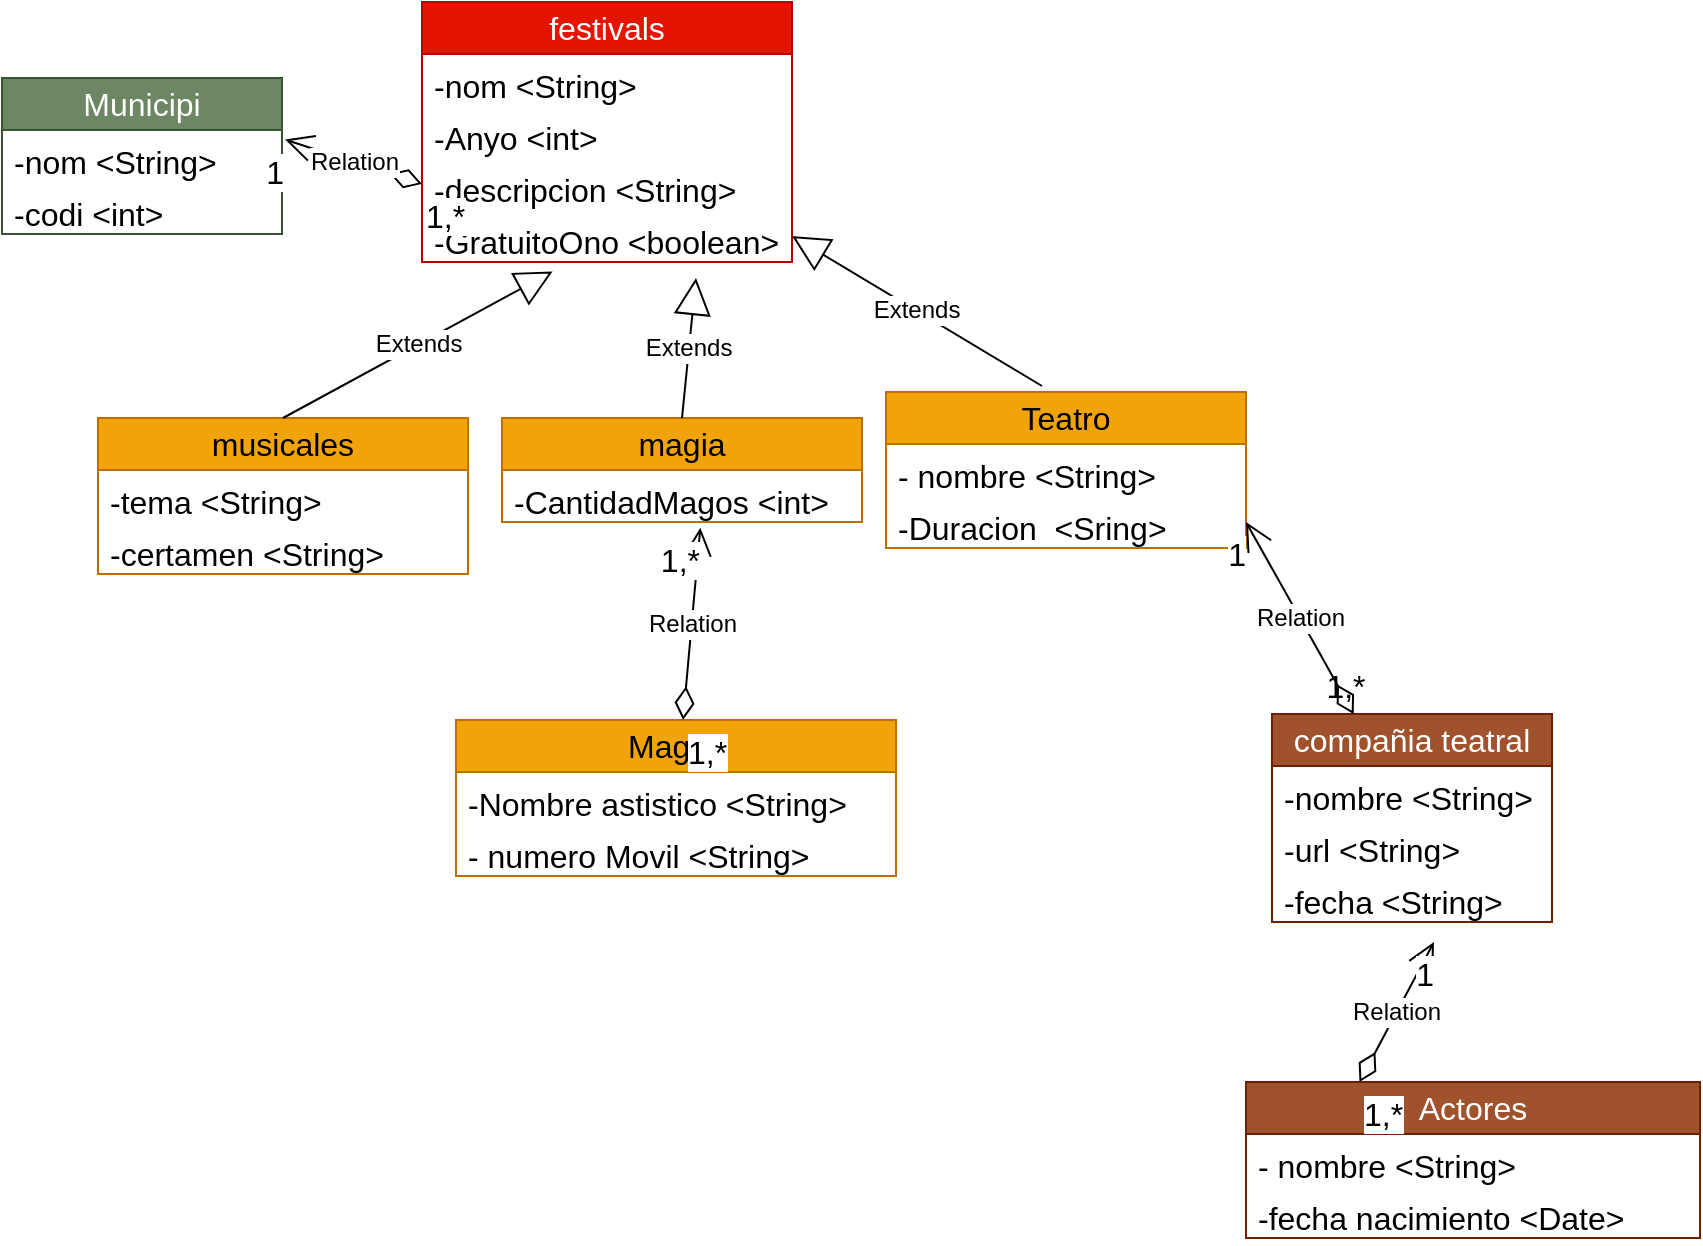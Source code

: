 <mxfile version="21.3.4" type="device">
  <diagram name="Página-1" id="iIOK9HpllSKhIcvAtd9d">
    <mxGraphModel dx="1450" dy="981" grid="0" gridSize="10" guides="1" tooltips="1" connect="1" arrows="1" fold="1" page="0" pageScale="1" pageWidth="827" pageHeight="1169" math="0" shadow="0">
      <root>
        <mxCell id="0" />
        <mxCell id="1" parent="0" />
        <mxCell id="7TDO-6F-P1FcmIOLOp07-1" value="festivals" style="swimlane;fontStyle=0;childLayout=stackLayout;horizontal=1;startSize=26;fillColor=#e51400;horizontalStack=0;resizeParent=1;resizeParentMax=0;resizeLast=0;collapsible=1;marginBottom=0;whiteSpace=wrap;html=1;fontSize=16;fontColor=#ffffff;strokeColor=#B20000;" parent="1" vertex="1">
          <mxGeometry x="67" y="-194" width="185" height="130" as="geometry" />
        </mxCell>
        <mxCell id="7TDO-6F-P1FcmIOLOp07-2" value="-nom &amp;lt;String&amp;gt;" style="text;strokeColor=none;fillColor=none;align=left;verticalAlign=top;spacingLeft=4;spacingRight=4;overflow=hidden;rotatable=0;points=[[0,0.5],[1,0.5]];portConstraint=eastwest;whiteSpace=wrap;html=1;fontSize=16;" parent="7TDO-6F-P1FcmIOLOp07-1" vertex="1">
          <mxGeometry y="26" width="185" height="26" as="geometry" />
        </mxCell>
        <mxCell id="7TDO-6F-P1FcmIOLOp07-3" value="-Anyo &amp;lt;int&amp;gt;" style="text;strokeColor=none;fillColor=none;align=left;verticalAlign=top;spacingLeft=4;spacingRight=4;overflow=hidden;rotatable=0;points=[[0,0.5],[1,0.5]];portConstraint=eastwest;whiteSpace=wrap;html=1;fontSize=16;" parent="7TDO-6F-P1FcmIOLOp07-1" vertex="1">
          <mxGeometry y="52" width="185" height="26" as="geometry" />
        </mxCell>
        <mxCell id="7TDO-6F-P1FcmIOLOp07-4" value="-descripcion &amp;lt;String&amp;gt;" style="text;strokeColor=none;fillColor=none;align=left;verticalAlign=top;spacingLeft=4;spacingRight=4;overflow=hidden;rotatable=0;points=[[0,0.5],[1,0.5]];portConstraint=eastwest;whiteSpace=wrap;html=1;fontSize=16;" parent="7TDO-6F-P1FcmIOLOp07-1" vertex="1">
          <mxGeometry y="78" width="185" height="26" as="geometry" />
        </mxCell>
        <mxCell id="7TDO-6F-P1FcmIOLOp07-5" value="-GratuitoOno &amp;lt;boolean&amp;gt;" style="text;strokeColor=none;fillColor=none;align=left;verticalAlign=top;spacingLeft=4;spacingRight=4;overflow=hidden;rotatable=0;points=[[0,0.5],[1,0.5]];portConstraint=eastwest;whiteSpace=wrap;html=1;fontSize=16;" parent="7TDO-6F-P1FcmIOLOp07-1" vertex="1">
          <mxGeometry y="104" width="185" height="26" as="geometry" />
        </mxCell>
        <mxCell id="7TDO-6F-P1FcmIOLOp07-6" value="Municipi" style="swimlane;fontStyle=0;childLayout=stackLayout;horizontal=1;startSize=26;fillColor=#6d8764;horizontalStack=0;resizeParent=1;resizeParentMax=0;resizeLast=0;collapsible=1;marginBottom=0;whiteSpace=wrap;html=1;fontSize=16;fontColor=#ffffff;strokeColor=#3A5431;" parent="1" vertex="1">
          <mxGeometry x="-143" y="-156" width="140" height="78" as="geometry" />
        </mxCell>
        <mxCell id="7TDO-6F-P1FcmIOLOp07-7" value="-nom &amp;lt;String&amp;gt;" style="text;strokeColor=none;fillColor=none;align=left;verticalAlign=top;spacingLeft=4;spacingRight=4;overflow=hidden;rotatable=0;points=[[0,0.5],[1,0.5]];portConstraint=eastwest;whiteSpace=wrap;html=1;fontSize=16;" parent="7TDO-6F-P1FcmIOLOp07-6" vertex="1">
          <mxGeometry y="26" width="140" height="26" as="geometry" />
        </mxCell>
        <mxCell id="7TDO-6F-P1FcmIOLOp07-8" value="-codi &amp;lt;int&amp;gt;" style="text;strokeColor=none;fillColor=none;align=left;verticalAlign=top;spacingLeft=4;spacingRight=4;overflow=hidden;rotatable=0;points=[[0,0.5],[1,0.5]];portConstraint=eastwest;whiteSpace=wrap;html=1;fontSize=16;" parent="7TDO-6F-P1FcmIOLOp07-6" vertex="1">
          <mxGeometry y="52" width="140" height="26" as="geometry" />
        </mxCell>
        <mxCell id="7TDO-6F-P1FcmIOLOp07-10" value="musicales" style="swimlane;fontStyle=0;childLayout=stackLayout;horizontal=1;startSize=26;fillColor=#f0a30a;horizontalStack=0;resizeParent=1;resizeParentMax=0;resizeLast=0;collapsible=1;marginBottom=0;whiteSpace=wrap;html=1;fontSize=16;fontColor=#000000;strokeColor=#BD7000;" parent="1" vertex="1">
          <mxGeometry x="-95" y="14" width="185" height="78" as="geometry" />
        </mxCell>
        <mxCell id="7TDO-6F-P1FcmIOLOp07-11" value="-tema &amp;lt;String&amp;gt;" style="text;strokeColor=none;fillColor=none;align=left;verticalAlign=top;spacingLeft=4;spacingRight=4;overflow=hidden;rotatable=0;points=[[0,0.5],[1,0.5]];portConstraint=eastwest;whiteSpace=wrap;html=1;fontSize=16;" parent="7TDO-6F-P1FcmIOLOp07-10" vertex="1">
          <mxGeometry y="26" width="185" height="26" as="geometry" />
        </mxCell>
        <mxCell id="7TDO-6F-P1FcmIOLOp07-12" value="-certamen &amp;lt;String&amp;gt;" style="text;strokeColor=none;fillColor=none;align=left;verticalAlign=top;spacingLeft=4;spacingRight=4;overflow=hidden;rotatable=0;points=[[0,0.5],[1,0.5]];portConstraint=eastwest;whiteSpace=wrap;html=1;fontSize=16;" parent="7TDO-6F-P1FcmIOLOp07-10" vertex="1">
          <mxGeometry y="52" width="185" height="26" as="geometry" />
        </mxCell>
        <mxCell id="7TDO-6F-P1FcmIOLOp07-14" value="magia" style="swimlane;fontStyle=0;childLayout=stackLayout;horizontal=1;startSize=26;fillColor=#f0a30a;horizontalStack=0;resizeParent=1;resizeParentMax=0;resizeLast=0;collapsible=1;marginBottom=0;whiteSpace=wrap;html=1;fontSize=16;fontColor=#000000;strokeColor=#BD7000;" parent="1" vertex="1">
          <mxGeometry x="107" y="14" width="180" height="52" as="geometry" />
        </mxCell>
        <mxCell id="7TDO-6F-P1FcmIOLOp07-15" value="-CantidadMagos &amp;lt;int&amp;gt;" style="text;strokeColor=none;fillColor=none;align=left;verticalAlign=top;spacingLeft=4;spacingRight=4;overflow=hidden;rotatable=0;points=[[0,0.5],[1,0.5]];portConstraint=eastwest;whiteSpace=wrap;html=1;fontSize=16;" parent="7TDO-6F-P1FcmIOLOp07-14" vertex="1">
          <mxGeometry y="26" width="180" height="26" as="geometry" />
        </mxCell>
        <mxCell id="7TDO-6F-P1FcmIOLOp07-18" value="Magos" style="swimlane;fontStyle=0;childLayout=stackLayout;horizontal=1;startSize=26;fillColor=#f0a30a;horizontalStack=0;resizeParent=1;resizeParentMax=0;resizeLast=0;collapsible=1;marginBottom=0;whiteSpace=wrap;html=1;fontSize=16;fontColor=#000000;strokeColor=#BD7000;" parent="1" vertex="1">
          <mxGeometry x="84" y="165" width="220" height="78" as="geometry" />
        </mxCell>
        <mxCell id="7TDO-6F-P1FcmIOLOp07-19" value="-Nombre astistico &amp;lt;String&amp;gt;" style="text;strokeColor=none;fillColor=none;align=left;verticalAlign=top;spacingLeft=4;spacingRight=4;overflow=hidden;rotatable=0;points=[[0,0.5],[1,0.5]];portConstraint=eastwest;whiteSpace=wrap;html=1;fontSize=16;" parent="7TDO-6F-P1FcmIOLOp07-18" vertex="1">
          <mxGeometry y="26" width="220" height="26" as="geometry" />
        </mxCell>
        <mxCell id="7TDO-6F-P1FcmIOLOp07-20" value="- numero Movil &amp;lt;String&amp;gt;" style="text;strokeColor=none;fillColor=none;align=left;verticalAlign=top;spacingLeft=4;spacingRight=4;overflow=hidden;rotatable=0;points=[[0,0.5],[1,0.5]];portConstraint=eastwest;whiteSpace=wrap;html=1;fontSize=16;" parent="7TDO-6F-P1FcmIOLOp07-18" vertex="1">
          <mxGeometry y="52" width="220" height="26" as="geometry" />
        </mxCell>
        <mxCell id="7TDO-6F-P1FcmIOLOp07-22" value="Teatro" style="swimlane;fontStyle=0;childLayout=stackLayout;horizontal=1;startSize=26;fillColor=#f0a30a;horizontalStack=0;resizeParent=1;resizeParentMax=0;resizeLast=0;collapsible=1;marginBottom=0;whiteSpace=wrap;html=1;fontSize=16;fontColor=#000000;strokeColor=#BD7000;" parent="1" vertex="1">
          <mxGeometry x="299" y="1" width="180" height="78" as="geometry" />
        </mxCell>
        <mxCell id="7TDO-6F-P1FcmIOLOp07-23" value="- nombre &amp;lt;String&amp;gt;" style="text;strokeColor=none;fillColor=none;align=left;verticalAlign=top;spacingLeft=4;spacingRight=4;overflow=hidden;rotatable=0;points=[[0,0.5],[1,0.5]];portConstraint=eastwest;whiteSpace=wrap;html=1;fontSize=16;" parent="7TDO-6F-P1FcmIOLOp07-22" vertex="1">
          <mxGeometry y="26" width="180" height="26" as="geometry" />
        </mxCell>
        <mxCell id="7TDO-6F-P1FcmIOLOp07-24" value="-Duracion&amp;nbsp; &amp;lt;Sring&amp;gt;" style="text;strokeColor=none;fillColor=none;align=left;verticalAlign=top;spacingLeft=4;spacingRight=4;overflow=hidden;rotatable=0;points=[[0,0.5],[1,0.5]];portConstraint=eastwest;whiteSpace=wrap;html=1;fontSize=16;" parent="7TDO-6F-P1FcmIOLOp07-22" vertex="1">
          <mxGeometry y="52" width="180" height="26" as="geometry" />
        </mxCell>
        <mxCell id="7TDO-6F-P1FcmIOLOp07-30" value="compañia teatral" style="swimlane;fontStyle=0;childLayout=stackLayout;horizontal=1;startSize=26;fillColor=#a0522d;horizontalStack=0;resizeParent=1;resizeParentMax=0;resizeLast=0;collapsible=1;marginBottom=0;whiteSpace=wrap;html=1;fontSize=16;fontColor=#ffffff;strokeColor=#6D1F00;" parent="1" vertex="1">
          <mxGeometry x="492" y="162" width="140" height="104" as="geometry" />
        </mxCell>
        <mxCell id="7TDO-6F-P1FcmIOLOp07-31" value="-nombre &amp;lt;String&amp;gt;" style="text;strokeColor=none;fillColor=none;align=left;verticalAlign=top;spacingLeft=4;spacingRight=4;overflow=hidden;rotatable=0;points=[[0,0.5],[1,0.5]];portConstraint=eastwest;whiteSpace=wrap;html=1;fontSize=16;" parent="7TDO-6F-P1FcmIOLOp07-30" vertex="1">
          <mxGeometry y="26" width="140" height="26" as="geometry" />
        </mxCell>
        <mxCell id="7TDO-6F-P1FcmIOLOp07-32" value="-url &amp;lt;String&amp;gt;" style="text;strokeColor=none;fillColor=none;align=left;verticalAlign=top;spacingLeft=4;spacingRight=4;overflow=hidden;rotatable=0;points=[[0,0.5],[1,0.5]];portConstraint=eastwest;whiteSpace=wrap;html=1;fontSize=16;" parent="7TDO-6F-P1FcmIOLOp07-30" vertex="1">
          <mxGeometry y="52" width="140" height="26" as="geometry" />
        </mxCell>
        <mxCell id="7TDO-6F-P1FcmIOLOp07-33" value="-fecha &amp;lt;String&amp;gt;" style="text;strokeColor=none;fillColor=none;align=left;verticalAlign=top;spacingLeft=4;spacingRight=4;overflow=hidden;rotatable=0;points=[[0,0.5],[1,0.5]];portConstraint=eastwest;whiteSpace=wrap;html=1;fontSize=16;" parent="7TDO-6F-P1FcmIOLOp07-30" vertex="1">
          <mxGeometry y="78" width="140" height="26" as="geometry" />
        </mxCell>
        <mxCell id="7TDO-6F-P1FcmIOLOp07-34" value="Actores" style="swimlane;fontStyle=0;childLayout=stackLayout;horizontal=1;startSize=26;fillColor=#a0522d;horizontalStack=0;resizeParent=1;resizeParentMax=0;resizeLast=0;collapsible=1;marginBottom=0;whiteSpace=wrap;html=1;fontSize=16;fontColor=#ffffff;strokeColor=#6D1F00;" parent="1" vertex="1">
          <mxGeometry x="479" y="346" width="227" height="78" as="geometry" />
        </mxCell>
        <mxCell id="7TDO-6F-P1FcmIOLOp07-35" value="- nombre &amp;lt;String&amp;gt;" style="text;strokeColor=none;fillColor=none;align=left;verticalAlign=top;spacingLeft=4;spacingRight=4;overflow=hidden;rotatable=0;points=[[0,0.5],[1,0.5]];portConstraint=eastwest;whiteSpace=wrap;html=1;fontSize=16;" parent="7TDO-6F-P1FcmIOLOp07-34" vertex="1">
          <mxGeometry y="26" width="227" height="26" as="geometry" />
        </mxCell>
        <mxCell id="7TDO-6F-P1FcmIOLOp07-36" value="-fecha nacimiento &amp;lt;Date&amp;gt;" style="text;strokeColor=none;fillColor=none;align=left;verticalAlign=top;spacingLeft=4;spacingRight=4;overflow=hidden;rotatable=0;points=[[0,0.5],[1,0.5]];portConstraint=eastwest;whiteSpace=wrap;html=1;fontSize=16;" parent="7TDO-6F-P1FcmIOLOp07-34" vertex="1">
          <mxGeometry y="52" width="227" height="26" as="geometry" />
        </mxCell>
        <mxCell id="7TDO-6F-P1FcmIOLOp07-41" value="Extends" style="endArrow=block;endSize=16;endFill=0;html=1;rounded=0;fontSize=12;curved=1;entryX=0.353;entryY=1.182;entryDx=0;entryDy=0;entryPerimeter=0;exitX=0.5;exitY=0;exitDx=0;exitDy=0;" parent="1" source="7TDO-6F-P1FcmIOLOp07-10" target="7TDO-6F-P1FcmIOLOp07-5" edge="1">
          <mxGeometry width="160" relative="1" as="geometry">
            <mxPoint x="-5" y="17" as="sourcePoint" />
            <mxPoint x="155" y="17" as="targetPoint" />
          </mxGeometry>
        </mxCell>
        <mxCell id="7TDO-6F-P1FcmIOLOp07-42" value="Extends" style="endArrow=block;endSize=16;endFill=0;html=1;rounded=0;fontSize=12;curved=1;exitX=0.5;exitY=0;exitDx=0;exitDy=0;" parent="1" source="7TDO-6F-P1FcmIOLOp07-14" edge="1">
          <mxGeometry width="160" relative="1" as="geometry">
            <mxPoint x="245" y="-6" as="sourcePoint" />
            <mxPoint x="204" y="-56" as="targetPoint" />
          </mxGeometry>
        </mxCell>
        <mxCell id="7TDO-6F-P1FcmIOLOp07-43" value="Extends" style="endArrow=block;endSize=16;endFill=0;html=1;rounded=0;fontSize=12;curved=1;entryX=1;entryY=0.5;entryDx=0;entryDy=0;" parent="1" target="7TDO-6F-P1FcmIOLOp07-5" edge="1">
          <mxGeometry width="160" relative="1" as="geometry">
            <mxPoint x="377" y="-2" as="sourcePoint" />
            <mxPoint x="537" y="-2" as="targetPoint" />
          </mxGeometry>
        </mxCell>
        <mxCell id="7TDO-6F-P1FcmIOLOp07-44" value="Relation" style="endArrow=open;html=1;endSize=12;startArrow=diamondThin;startSize=14;startFill=0;rounded=0;fontSize=12;entryX=0.551;entryY=1.109;entryDx=0;entryDy=0;entryPerimeter=0;" parent="1" source="7TDO-6F-P1FcmIOLOp07-18" target="7TDO-6F-P1FcmIOLOp07-15" edge="1">
          <mxGeometry relative="1" as="geometry">
            <mxPoint x="259" y="117" as="sourcePoint" />
            <mxPoint x="252" y="91" as="targetPoint" />
          </mxGeometry>
        </mxCell>
        <mxCell id="7TDO-6F-P1FcmIOLOp07-45" value="1,*" style="edgeLabel;resizable=0;html=1;align=left;verticalAlign=top;fontSize=16;" parent="7TDO-6F-P1FcmIOLOp07-44" connectable="0" vertex="1">
          <mxGeometry x="-1" relative="1" as="geometry" />
        </mxCell>
        <mxCell id="7TDO-6F-P1FcmIOLOp07-46" value="1,*" style="edgeLabel;resizable=0;html=1;align=right;verticalAlign=top;fontSize=16;" parent="7TDO-6F-P1FcmIOLOp07-44" connectable="0" vertex="1">
          <mxGeometry x="1" relative="1" as="geometry" />
        </mxCell>
        <mxCell id="7TDO-6F-P1FcmIOLOp07-47" value="Relation" style="endArrow=open;html=1;endSize=12;startArrow=diamondThin;startSize=14;startFill=0;rounded=0;fontSize=12;entryX=1;entryY=0.5;entryDx=0;entryDy=0;" parent="1" source="7TDO-6F-P1FcmIOLOp07-30" target="7TDO-6F-P1FcmIOLOp07-24" edge="1">
          <mxGeometry relative="1" as="geometry">
            <mxPoint x="604" y="147" as="sourcePoint" />
            <mxPoint x="764" y="147" as="targetPoint" />
          </mxGeometry>
        </mxCell>
        <mxCell id="7TDO-6F-P1FcmIOLOp07-49" value="1" style="edgeLabel;resizable=0;html=1;align=right;verticalAlign=top;fontSize=16;" parent="7TDO-6F-P1FcmIOLOp07-47" connectable="0" vertex="1">
          <mxGeometry x="1" relative="1" as="geometry" />
        </mxCell>
        <mxCell id="7TDO-6F-P1FcmIOLOp07-38" value="Relation" style="endArrow=open;html=1;endSize=12;startArrow=diamondThin;startSize=14;startFill=0;rounded=0;fontSize=12;entryX=1.011;entryY=0.184;entryDx=0;entryDy=0;entryPerimeter=0;exitX=0;exitY=0.5;exitDx=0;exitDy=0;" parent="1" source="7TDO-6F-P1FcmIOLOp07-4" target="7TDO-6F-P1FcmIOLOp07-7" edge="1">
          <mxGeometry relative="1" as="geometry">
            <mxPoint x="-80" y="-10" as="sourcePoint" />
            <mxPoint x="2" y="-6" as="targetPoint" />
          </mxGeometry>
        </mxCell>
        <mxCell id="7TDO-6F-P1FcmIOLOp07-39" value="1,*" style="edgeLabel;resizable=0;html=1;align=left;verticalAlign=top;fontSize=16;" parent="7TDO-6F-P1FcmIOLOp07-38" connectable="0" vertex="1">
          <mxGeometry x="-1" relative="1" as="geometry" />
        </mxCell>
        <mxCell id="7TDO-6F-P1FcmIOLOp07-40" value="1" style="edgeLabel;resizable=0;html=1;align=right;verticalAlign=top;fontSize=16;" parent="7TDO-6F-P1FcmIOLOp07-38" connectable="0" vertex="1">
          <mxGeometry x="1" relative="1" as="geometry" />
        </mxCell>
        <mxCell id="7TDO-6F-P1FcmIOLOp07-56" value="Relation" style="endArrow=open;html=1;endSize=12;startArrow=diamondThin;startSize=14;startFill=0;rounded=0;fontSize=12;exitX=0.25;exitY=0;exitDx=0;exitDy=0;" parent="1" source="7TDO-6F-P1FcmIOLOp07-34" edge="1">
          <mxGeometry relative="1" as="geometry">
            <mxPoint x="453" y="318" as="sourcePoint" />
            <mxPoint x="573" y="276" as="targetPoint" />
          </mxGeometry>
        </mxCell>
        <mxCell id="7TDO-6F-P1FcmIOLOp07-57" value="1,*" style="edgeLabel;resizable=0;html=1;align=left;verticalAlign=top;fontSize=16;" parent="7TDO-6F-P1FcmIOLOp07-56" connectable="0" vertex="1">
          <mxGeometry x="-1" relative="1" as="geometry" />
        </mxCell>
        <mxCell id="7TDO-6F-P1FcmIOLOp07-58" value="1" style="edgeLabel;resizable=0;html=1;align=right;verticalAlign=top;fontSize=16;" parent="7TDO-6F-P1FcmIOLOp07-56" connectable="0" vertex="1">
          <mxGeometry x="1" relative="1" as="geometry" />
        </mxCell>
        <mxCell id="7TDO-6F-P1FcmIOLOp07-59" value="1,*" style="text;html=1;strokeColor=none;fillColor=none;align=center;verticalAlign=middle;whiteSpace=wrap;rounded=0;fontSize=16;" parent="1" vertex="1">
          <mxGeometry x="513" y="133" width="32" height="30" as="geometry" />
        </mxCell>
      </root>
    </mxGraphModel>
  </diagram>
</mxfile>

